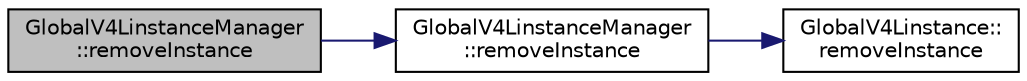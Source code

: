 digraph "GlobalV4LinstanceManager::removeInstance"
{
 // INTERACTIVE_SVG=YES
  edge [fontname="Helvetica",fontsize="10",labelfontname="Helvetica",labelfontsize="10"];
  node [fontname="Helvetica",fontsize="10",shape=record];
  rankdir="LR";
  Node1 [label="GlobalV4LinstanceManager\l::removeInstance",height=0.2,width=0.4,color="black", fillcolor="grey75", style="filled", fontcolor="black"];
  Node1 -> Node2 [color="midnightblue",fontsize="10",style="solid",fontname="Helvetica"];
  Node2 [label="GlobalV4LinstanceManager\l::removeInstance",height=0.2,width=0.4,color="black", fillcolor="white", style="filled",URL="$db/d1e/class_global_v4_linstance_manager.html#aa80f2f14e260085b5555057bb1bc3681"];
  Node2 -> Node3 [color="midnightblue",fontsize="10",style="solid",fontname="Helvetica"];
  Node3 [label="GlobalV4Linstance::\lremoveInstance",height=0.2,width=0.4,color="black", fillcolor="white", style="filled",URL="$dc/dcc/class_global_v4_linstance.html#a4d9b33d3a2328e20522b32047d351975"];
}
